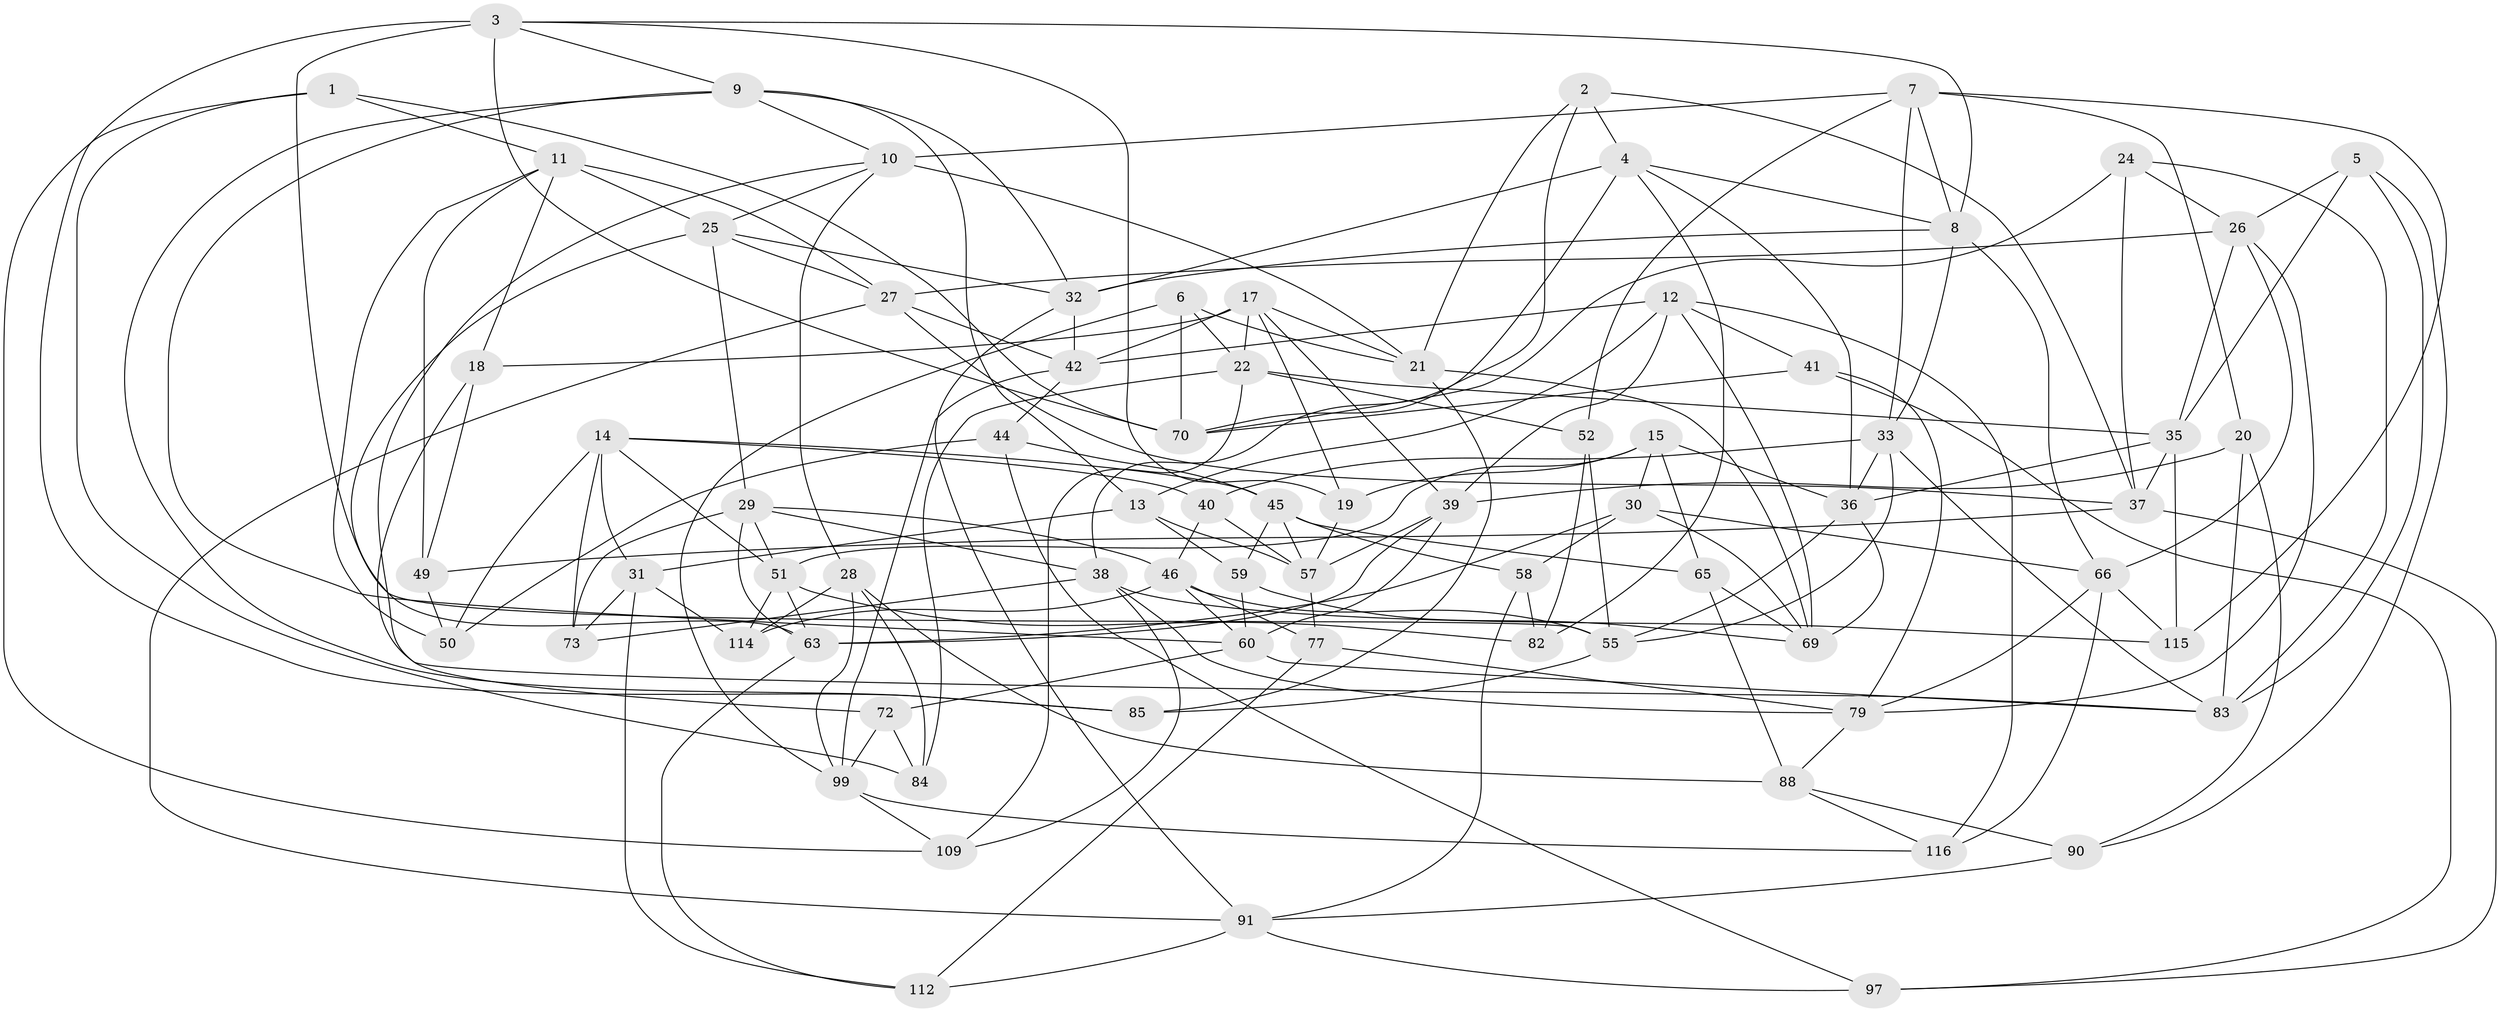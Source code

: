 // Generated by graph-tools (version 1.1) at 2025/24/03/03/25 07:24:27]
// undirected, 74 vertices, 189 edges
graph export_dot {
graph [start="1"]
  node [color=gray90,style=filled];
  1;
  2;
  3 [super="+74"];
  4 [super="+86"];
  5;
  6;
  7 [super="+80"];
  8 [super="+95"];
  9 [super="+48"];
  10 [super="+56"];
  11 [super="+62"];
  12 [super="+67"];
  13 [super="+16"];
  14 [super="+61"];
  15 [super="+53"];
  17 [super="+23"];
  18;
  19;
  20;
  21 [super="+93"];
  22 [super="+68"];
  24;
  25 [super="+43"];
  26 [super="+87"];
  27 [super="+81"];
  28 [super="+94"];
  29 [super="+89"];
  30 [super="+104"];
  31 [super="+34"];
  32 [super="+106"];
  33 [super="+92"];
  35 [super="+101"];
  36 [super="+117"];
  37 [super="+47"];
  38 [super="+76"];
  39 [super="+78"];
  40;
  41;
  42 [super="+54"];
  44;
  45 [super="+64"];
  46 [super="+113"];
  49;
  50;
  51 [super="+71"];
  52;
  55 [super="+75"];
  57 [super="+105"];
  58;
  59;
  60 [super="+103"];
  63 [super="+102"];
  65;
  66 [super="+98"];
  69 [super="+111"];
  70 [super="+100"];
  72;
  73;
  77;
  79 [super="+107"];
  82;
  83 [super="+110"];
  84;
  85;
  88 [super="+118"];
  90;
  91 [super="+96"];
  97;
  99 [super="+108"];
  109;
  112;
  114;
  115;
  116;
  1 -- 11;
  1 -- 109;
  1 -- 84;
  1 -- 70;
  2 -- 4;
  2 -- 37;
  2 -- 38;
  2 -- 21;
  3 -- 19;
  3 -- 9;
  3 -- 85;
  3 -- 8;
  3 -- 55;
  3 -- 70;
  4 -- 36;
  4 -- 70;
  4 -- 32;
  4 -- 8;
  4 -- 82;
  5 -- 90;
  5 -- 83;
  5 -- 26;
  5 -- 35;
  6 -- 70;
  6 -- 22;
  6 -- 99;
  6 -- 21;
  7 -- 8;
  7 -- 33;
  7 -- 52;
  7 -- 10;
  7 -- 115;
  7 -- 20;
  8 -- 33;
  8 -- 66;
  8 -- 32;
  9 -- 32;
  9 -- 60;
  9 -- 85;
  9 -- 13;
  9 -- 10;
  10 -- 72;
  10 -- 28;
  10 -- 25;
  10 -- 21;
  11 -- 27;
  11 -- 49;
  11 -- 25;
  11 -- 18;
  11 -- 50;
  12 -- 116;
  12 -- 41;
  12 -- 42;
  12 -- 69;
  12 -- 13;
  12 -- 39;
  13 -- 59;
  13 -- 57;
  13 -- 31 [weight=2];
  14 -- 73;
  14 -- 50;
  14 -- 31;
  14 -- 40;
  14 -- 51;
  14 -- 45;
  15 -- 30 [weight=2];
  15 -- 65;
  15 -- 19;
  15 -- 51;
  15 -- 36;
  17 -- 19;
  17 -- 22;
  17 -- 18;
  17 -- 42;
  17 -- 21;
  17 -- 39;
  18 -- 49;
  18 -- 83;
  19 -- 57;
  20 -- 39;
  20 -- 90;
  20 -- 83;
  21 -- 85;
  21 -- 69;
  22 -- 84;
  22 -- 109;
  22 -- 35;
  22 -- 52;
  24 -- 83;
  24 -- 70;
  24 -- 26;
  24 -- 37;
  25 -- 32;
  25 -- 63;
  25 -- 27;
  25 -- 29;
  26 -- 27;
  26 -- 66;
  26 -- 79;
  26 -- 35;
  27 -- 91;
  27 -- 37;
  27 -- 42;
  28 -- 88 [weight=2];
  28 -- 114;
  28 -- 84;
  28 -- 99;
  29 -- 46;
  29 -- 73;
  29 -- 63;
  29 -- 38;
  29 -- 51;
  30 -- 58;
  30 -- 63;
  30 -- 69;
  30 -- 66;
  31 -- 73;
  31 -- 112;
  31 -- 114;
  32 -- 42;
  32 -- 91;
  33 -- 40;
  33 -- 36;
  33 -- 55;
  33 -- 83;
  35 -- 115;
  35 -- 37;
  35 -- 36;
  36 -- 55;
  36 -- 69;
  37 -- 49;
  37 -- 97;
  38 -- 109;
  38 -- 115;
  38 -- 73;
  38 -- 79;
  39 -- 60;
  39 -- 63;
  39 -- 57;
  40 -- 57;
  40 -- 46;
  41 -- 97;
  41 -- 79;
  41 -- 70;
  42 -- 99;
  42 -- 44;
  44 -- 97;
  44 -- 50;
  44 -- 45;
  45 -- 58;
  45 -- 59;
  45 -- 65;
  45 -- 57;
  46 -- 55;
  46 -- 114;
  46 -- 77;
  46 -- 60;
  49 -- 50;
  51 -- 82;
  51 -- 114;
  51 -- 63;
  52 -- 55;
  52 -- 82;
  55 -- 85;
  57 -- 77;
  58 -- 82;
  58 -- 91;
  59 -- 69;
  59 -- 60;
  60 -- 72;
  60 -- 83;
  63 -- 112;
  65 -- 88;
  65 -- 69;
  66 -- 115;
  66 -- 79;
  66 -- 116;
  72 -- 99;
  72 -- 84;
  77 -- 112;
  77 -- 79;
  79 -- 88;
  88 -- 116;
  88 -- 90;
  90 -- 91;
  91 -- 112;
  91 -- 97;
  99 -- 109;
  99 -- 116;
}
